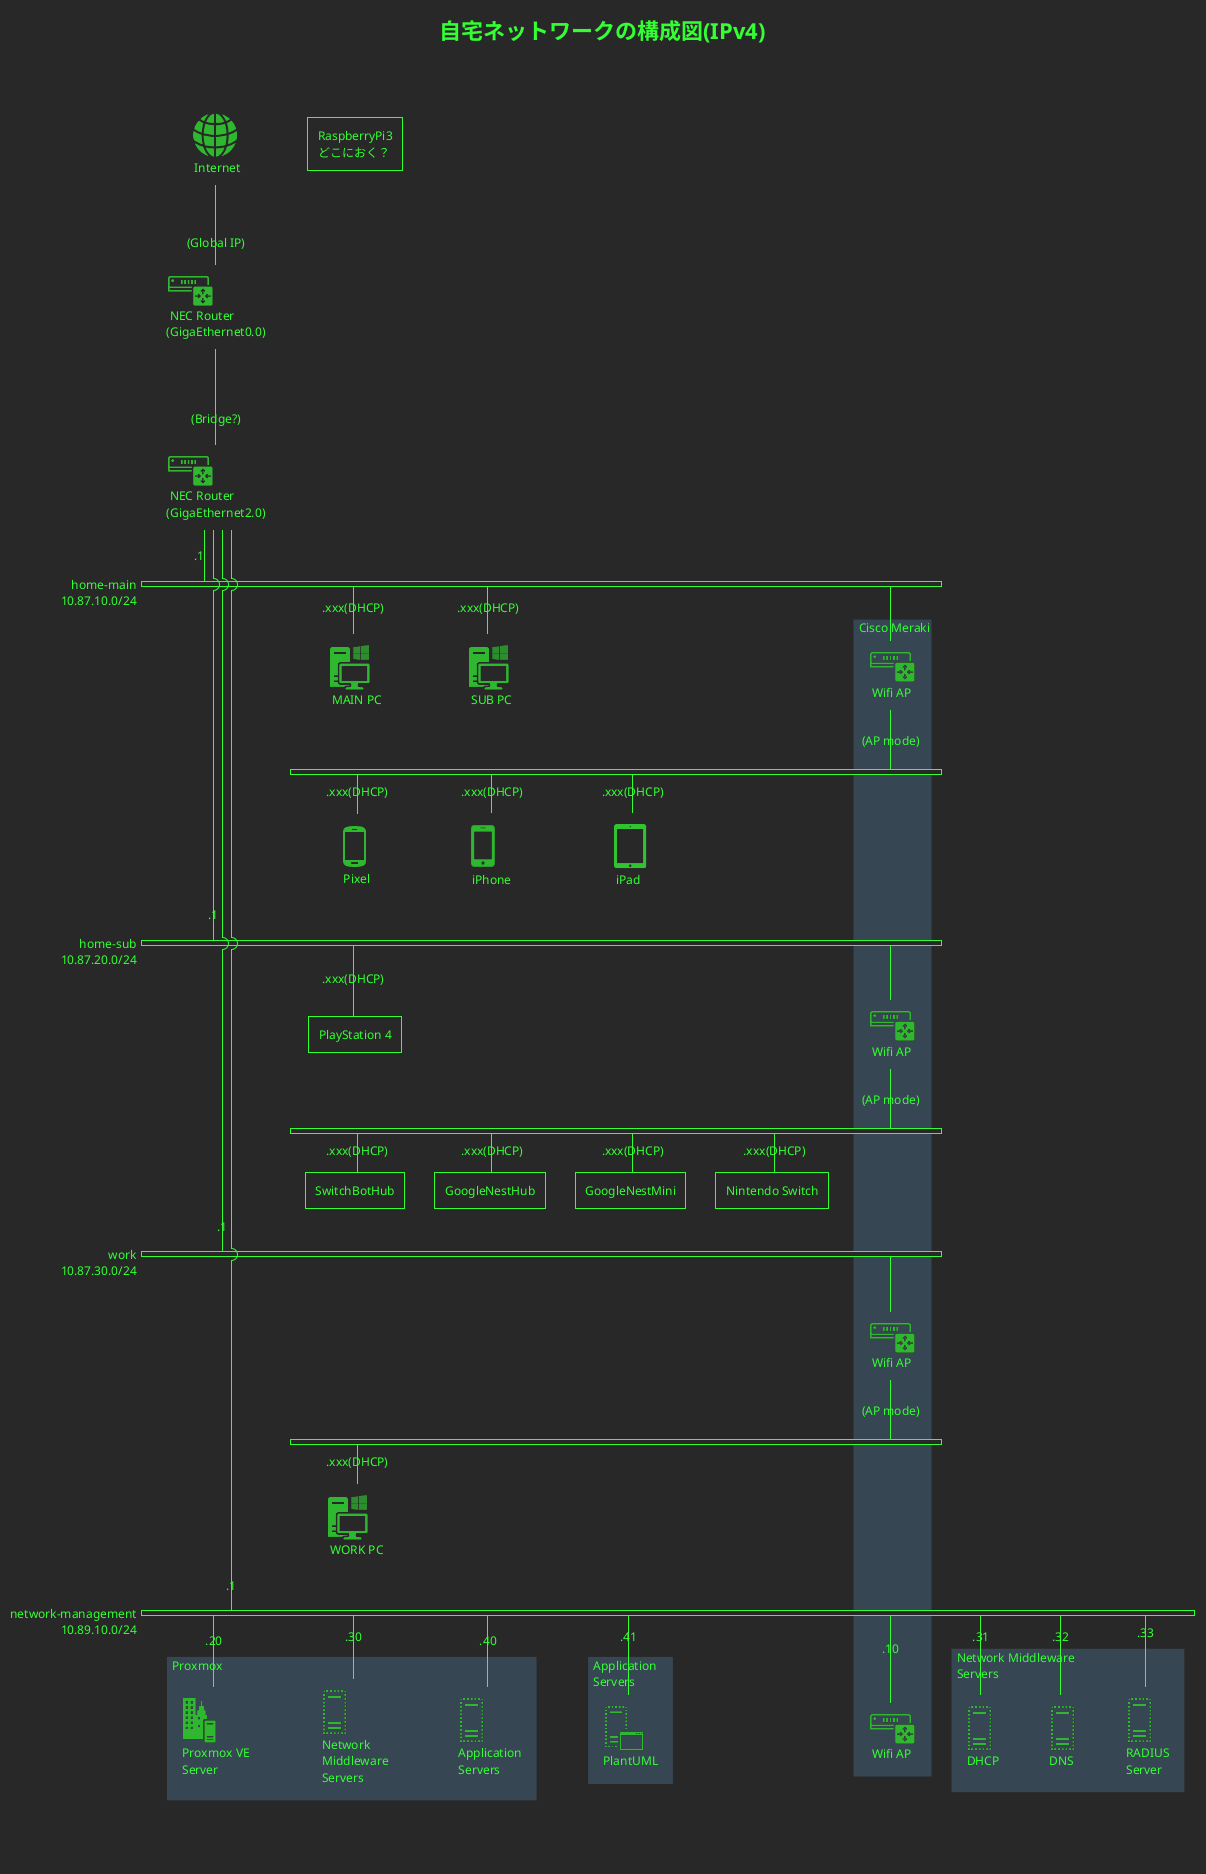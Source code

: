 @startuml home-network-diagram
!theme crt-green
!include <office/Concepts/globe_internet>
!include <office/Devices/ip_gateway>
!include <office/Devices/workstation_pc>
!include <office/Devices/cell_phone_android_proportional>
!include <office/Devices/cell_phone_iphone_proportional>
!include <office/Devices/device_tablet_ipad>
!include <office/Servers/on_premises_server>
!include <office/Servers/virtual_server>
!include <office/Servers/virtual_application_server>

title 自宅ネットワークの構成図(IPv4)

<Style>
nwdiagDiagram {
    root {
        FontSize 12
    }

    group {
        BackGroundColor #364652
        LineThickness 2.0
    }
}
</Style>

nwdiag {
    internet [description = "<$globe_internet>\n Internet" shape = label]
    internet -- gigaeth0
    gigaeth0 [address = "(Global IP)" description = "<$ip_gateway>\n NEC Router\n(GigaEthernet0.0)" shape = label]
    gigaeth0 -- gigaeth2
    gigaeth2 [address = "(Bridge?)" description = "<$ip_gateway>\n NEC Router\n(GigaEthernet2.0)" shape = label]

    raspberry_pi[description = "RaspberryPi3\nどこにおく？"]

    network home-main {
        ' width = full
        address = "10.87.10.0/24"
        gigaeth2 [address = ".1"]
        home-main-wifi-ap [description = "<$ip_gateway>\n Wifi AP" shape = label]
        main-pc [address = ".xxx(DHCP)" description = "<$workstation_pc>\n MAIN PC" shape = label]
        sub-pc [address = ".xxx(DHCP)" description = "<$workstation_pc>\n SUB PC" shape = label]
    }

    network {
        home-main-wifi-ap [address = "(AP mode)" description = "<$ip_gateway>\n Wifi AP" shape = label]
        pixel [address = ".xxx(DHCP)" description = "<$cell_phone_android_proportional>\n Pixel" shape = label]
        iphone [address = ".xxx(DHCP)" description = "<$cell_phone_iphone_proportional>\n iPhone" shape = label]
        ipad [address = ".xxx(DHCP)" description = "<$device_tablet_ipad>\n iPad" shape = label]        
    }

    network home-sub {
        ' width = full
        address = "10.87.20.0/24"
        gigaeth2 [address = ".1"]
        home-sub-wifi-ap [description = "<$ip_gateway>\n Wifi AP" shape = label]
        PlayStation4 [address = ".xxx(DHCP)" description = "PlayStation 4"]
    }

    network {
        home-sub-wifi-ap [address = "(AP mode)" description = "<$ip_gateway>\n Wifi AP" shape = label]
        SwitchBotHub [address = ".xxx(DHCP)" description = "SwitchBotHub"]
        GoogleNestHub [address = ".xxx(DHCP)" description = "GoogleNestHub"]
        GoogleNestMini [address = ".xxx(DHCP)" description = "GoogleNestMini"]
        Nintendo_Switch [address = ".xxx(DHCP)" description = "Nintendo Switch"]
    }

    network work {
        ' width = full
        address = "10.87.30.0/24"
        gigaeth2 [address = ".1"]
        work-wifi-ap [description = "<$ip_gateway>\n Wifi AP" shape = label]
    }

    network {
        work-wifi-ap [address = "(AP mode)" description = "<$ip_gateway>\n Wifi AP" shape = label]
        work-pc [address = ".xxx(DHCP)" description = "<$workstation_pc>\n WORK PC" shape = label]
    }

    network network-management {
        ' width = full
        address = "10.89.10.0/24"
        gigaeth2 [address = ".1"]
        network-management-ap [address = ".10" description = "<$ip_gateway>\n Wifi AP" shape = label]
        prxmox_server [address = ".20" description = "<$on_premises_server>\nProxmox VE\nServer" shape = label]
        network_middleware_servers [address = ".30" description = "<$virtual_server>\nNetwork\nMiddleware\nServers" shape = label]
        dhcp [address = ".31" description = "<$virtual_server>\nDHCP" shape = label]
        dns [address = ".32" description = "<$virtual_server>\nDNS" shape = label]
        radius [address = ".33" description = "<$virtual_server>\nRADIUS\nServer" shape = label]
        application_servers [address = ".40" description = "<$virtual_server>\nApplication\nServers" shape = label]
        plantuml [address = ".41" description = "<$virtual_application_server>\nPlantUML" shape = label]
    }

    group cisco_meraki{
        description = "Cisco Meraki"
        network-management-ap
        work-wifi-ap
        home-sub-wifi-ap
        home-main-wifi-ap
    }

    group proxmox {
        description = "Proxmox"
        prxmox_server
        network_middleware_servers
        application_servers
    }

    group network_middleware_servers {
        description = "Network Middleware\nServers"
        dhcp
        dns
        radius
    }

    group application_servers {
        description = "Application\nServers"
        plantuml
    }
}
@enduml